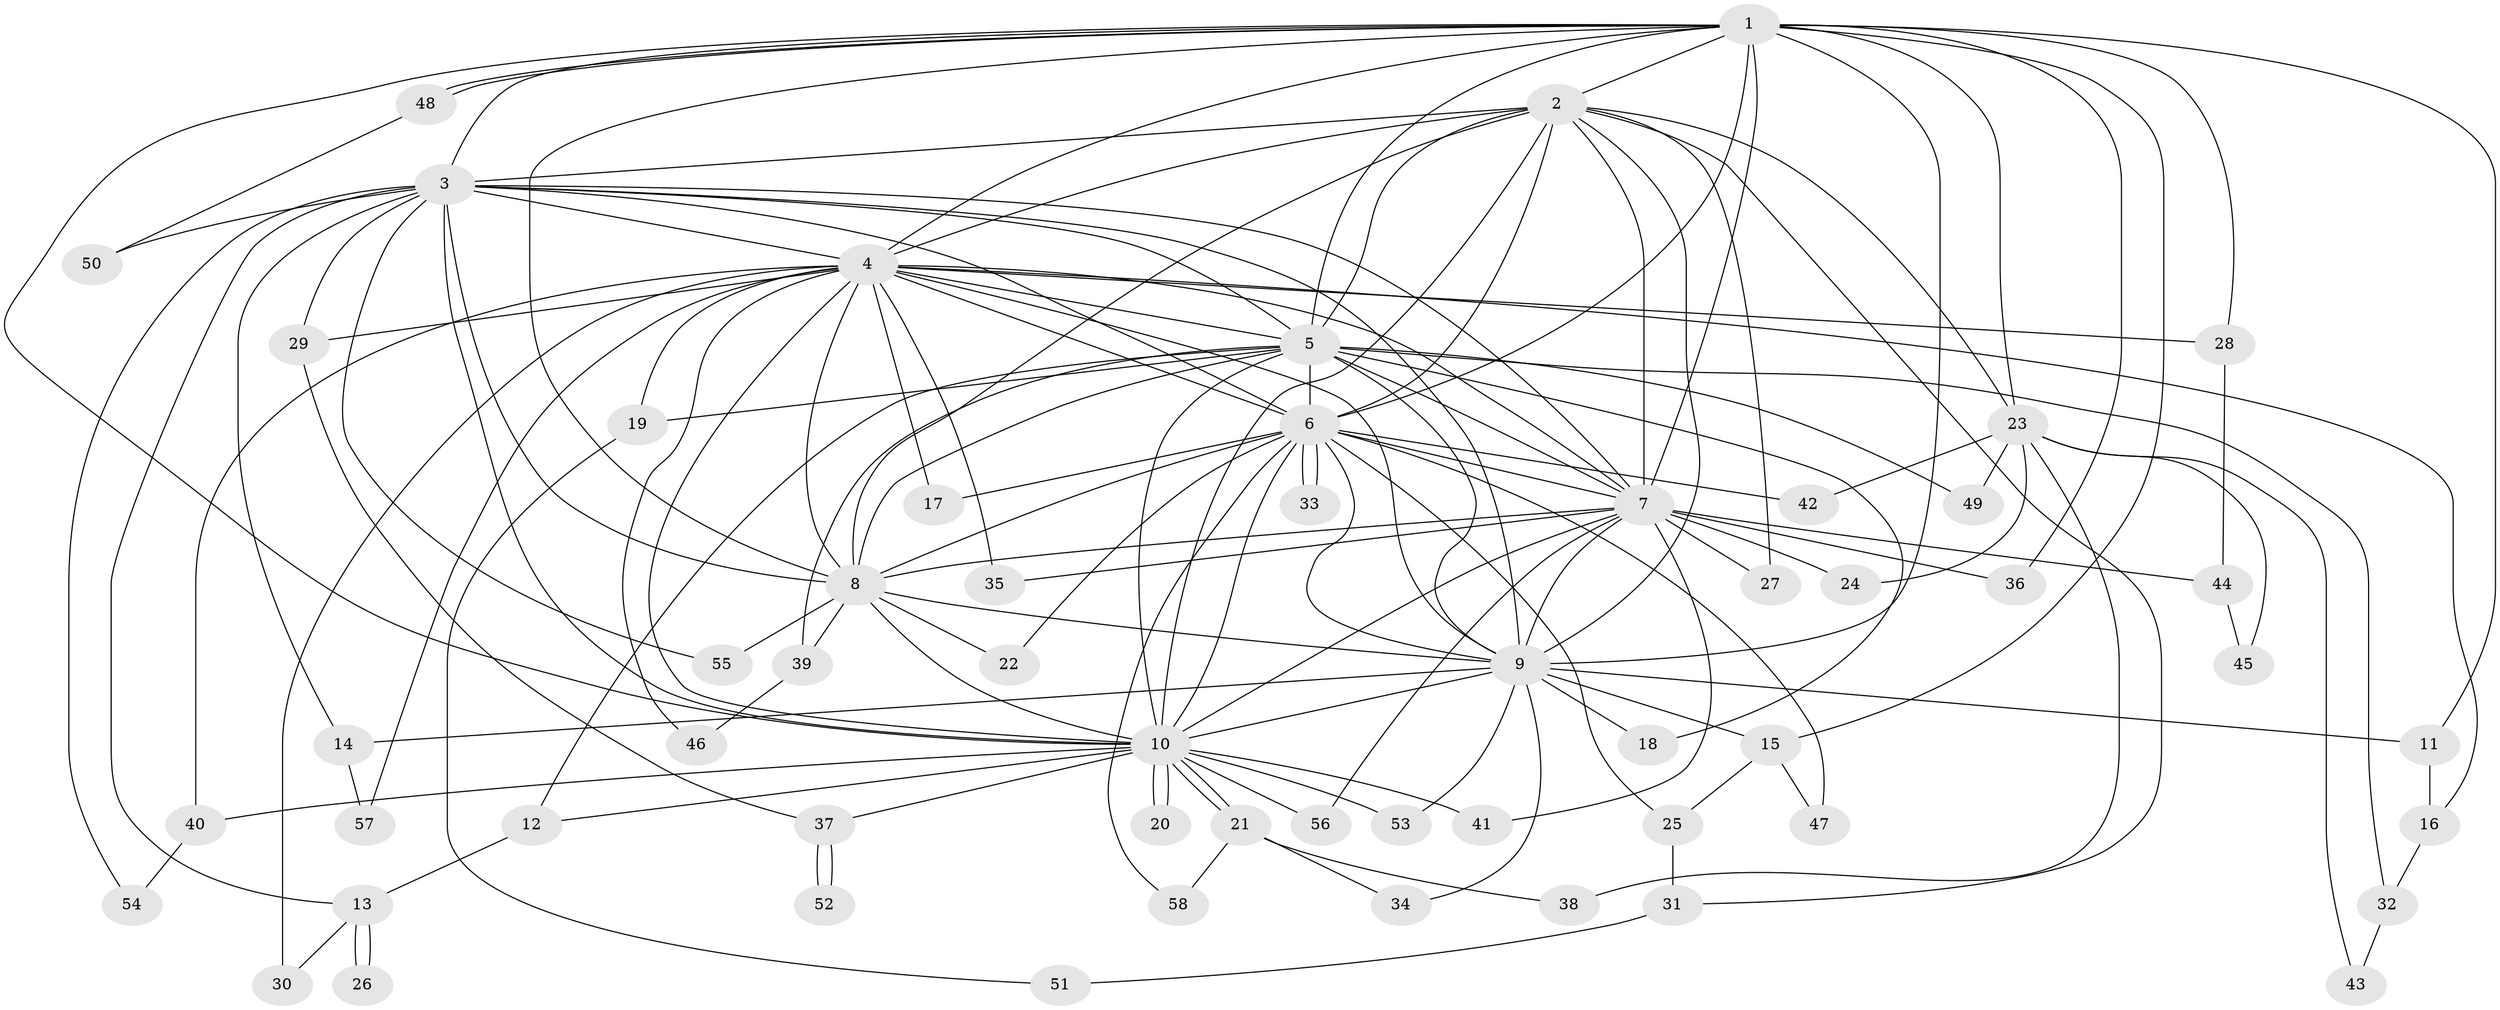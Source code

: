 // Generated by graph-tools (version 1.1) at 2025/13/03/09/25 04:13:41]
// undirected, 58 vertices, 141 edges
graph export_dot {
graph [start="1"]
  node [color=gray90,style=filled];
  1;
  2;
  3;
  4;
  5;
  6;
  7;
  8;
  9;
  10;
  11;
  12;
  13;
  14;
  15;
  16;
  17;
  18;
  19;
  20;
  21;
  22;
  23;
  24;
  25;
  26;
  27;
  28;
  29;
  30;
  31;
  32;
  33;
  34;
  35;
  36;
  37;
  38;
  39;
  40;
  41;
  42;
  43;
  44;
  45;
  46;
  47;
  48;
  49;
  50;
  51;
  52;
  53;
  54;
  55;
  56;
  57;
  58;
  1 -- 2;
  1 -- 3;
  1 -- 4;
  1 -- 5;
  1 -- 6;
  1 -- 7;
  1 -- 8;
  1 -- 9;
  1 -- 10;
  1 -- 11;
  1 -- 15;
  1 -- 23;
  1 -- 28;
  1 -- 36;
  1 -- 48;
  1 -- 48;
  2 -- 3;
  2 -- 4;
  2 -- 5;
  2 -- 6;
  2 -- 7;
  2 -- 8;
  2 -- 9;
  2 -- 10;
  2 -- 23;
  2 -- 27;
  2 -- 31;
  3 -- 4;
  3 -- 5;
  3 -- 6;
  3 -- 7;
  3 -- 8;
  3 -- 9;
  3 -- 10;
  3 -- 13;
  3 -- 14;
  3 -- 29;
  3 -- 50;
  3 -- 54;
  3 -- 55;
  4 -- 5;
  4 -- 6;
  4 -- 7;
  4 -- 8;
  4 -- 9;
  4 -- 10;
  4 -- 16;
  4 -- 17;
  4 -- 19;
  4 -- 28;
  4 -- 29;
  4 -- 30;
  4 -- 35;
  4 -- 40;
  4 -- 46;
  4 -- 57;
  5 -- 6;
  5 -- 7;
  5 -- 8;
  5 -- 9;
  5 -- 10;
  5 -- 12;
  5 -- 18;
  5 -- 19;
  5 -- 32;
  5 -- 39;
  5 -- 49;
  6 -- 7;
  6 -- 8;
  6 -- 9;
  6 -- 10;
  6 -- 17;
  6 -- 22;
  6 -- 25;
  6 -- 33;
  6 -- 33;
  6 -- 42;
  6 -- 47;
  6 -- 58;
  7 -- 8;
  7 -- 9;
  7 -- 10;
  7 -- 24;
  7 -- 27;
  7 -- 35;
  7 -- 36;
  7 -- 41;
  7 -- 44;
  7 -- 56;
  8 -- 9;
  8 -- 10;
  8 -- 22;
  8 -- 39;
  8 -- 55;
  9 -- 10;
  9 -- 11;
  9 -- 14;
  9 -- 15;
  9 -- 18;
  9 -- 34;
  9 -- 53;
  10 -- 12;
  10 -- 20;
  10 -- 20;
  10 -- 21;
  10 -- 21;
  10 -- 37;
  10 -- 40;
  10 -- 41;
  10 -- 53;
  10 -- 56;
  11 -- 16;
  12 -- 13;
  13 -- 26;
  13 -- 26;
  13 -- 30;
  14 -- 57;
  15 -- 25;
  15 -- 47;
  16 -- 32;
  19 -- 51;
  21 -- 34;
  21 -- 38;
  21 -- 58;
  23 -- 24;
  23 -- 38;
  23 -- 42;
  23 -- 43;
  23 -- 45;
  23 -- 49;
  25 -- 31;
  28 -- 44;
  29 -- 37;
  31 -- 51;
  32 -- 43;
  37 -- 52;
  37 -- 52;
  39 -- 46;
  40 -- 54;
  44 -- 45;
  48 -- 50;
}
